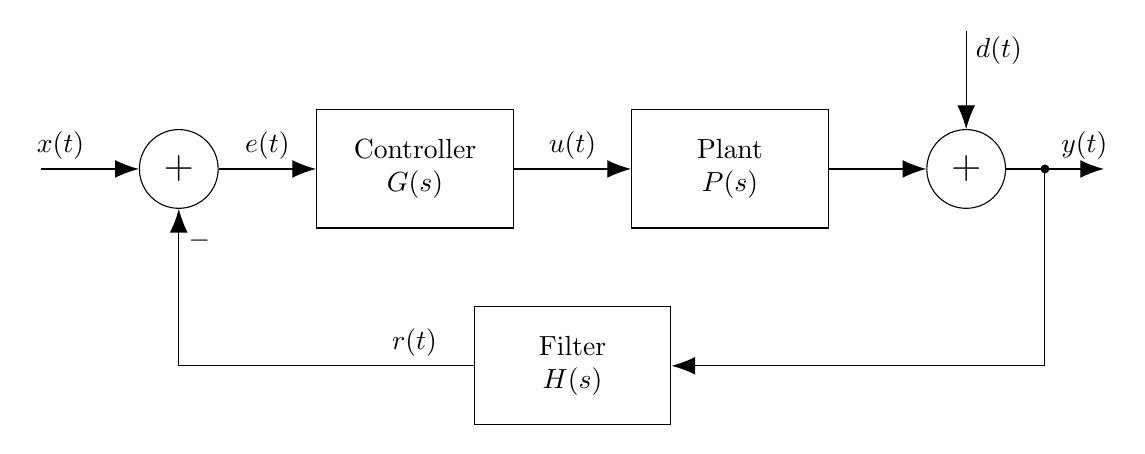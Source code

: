 \begin{tikzpicture}
\node[circle,draw,align=center,minimum width=1cm] (sum1) at (0,0) {\Large $+$};
\node[rectangle,draw,align=center,minimum width=2.5cm,minimum height=1.5cm] (c) at (3,0) {Controller\\$G(s)$};
\node[rectangle,draw,align=center,minimum width=2.5cm,minimum height=1.5cm] (g) at (7,0) {Plant\\$P(s)$};
\node[circle,draw,align=center,minimum width=1cm] (sum2) at (10,0) {\Large $+$};
\node[rectangle,draw,align=center,minimum width=2.5cm,minimum height=1.5cm] (f) at (5,-2.5) {Filter\\$H(s)$};

\draw[{Latex[length=3mm]}-] (sum1) -- node[pos=0.8,anchor=south] {$x(t)$} +(-1.75,0);
\draw[-{Latex[length=3mm]}] (sum1) -- node[pos=0.5,anchor=south] {$e(t)$} (c);
\draw[-{Latex[length=3mm]}] (c) -- node[pos=0.5,anchor=south] {$u(t)$} (g);
\draw[-{Latex[length=3mm]}] (g) -- node[pos=0.5,anchor=south] {} (sum2);
\draw[-{Latex[length=3mm]}] (sum2) -- node[pos=0.8,anchor=south] {$y(t)$} +(1.75,0);

\draw[-{Latex[length=3mm]}] (sum2)+(1,0) |-  node[fill,circle,minimum width=0.75ex,inner sep=0,pos=0] {} (f); %todo

\draw[-{Latex[length=3mm]}] (f) -|node[pos=0.1,anchor=south] {$r(t)$} node[pos=0.9,anchor=west] {$-$}  (sum1);
\draw[{Latex[length=3mm]}-] (sum2) -- node[pos=0.8,anchor=west] {$d(t)$} +(0,1.75);
\end{tikzpicture}